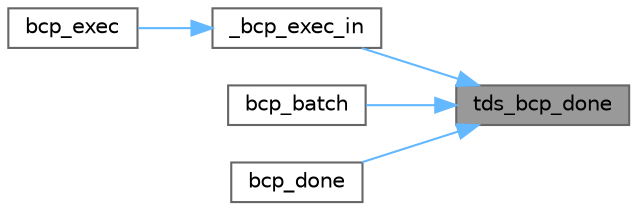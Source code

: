 digraph "tds_bcp_done"
{
 // LATEX_PDF_SIZE
  bgcolor="transparent";
  edge [fontname=Helvetica,fontsize=10,labelfontname=Helvetica,labelfontsize=10];
  node [fontname=Helvetica,fontsize=10,shape=box,height=0.2,width=0.4];
  rankdir="RL";
  Node1 [id="Node000001",label="tds_bcp_done",height=0.2,width=0.4,color="gray40", fillcolor="grey60", style="filled", fontcolor="black",tooltip="Tell we finished sending BCP data to server."];
  Node1 -> Node2 [id="edge1_Node000001_Node000002",dir="back",color="steelblue1",style="solid",tooltip=" "];
  Node2 [id="Node000002",label="_bcp_exec_in",height=0.2,width=0.4,color="grey40", fillcolor="white", style="filled",URL="$a00566.html#ga7370f1223f13510d6b33e98f2de09fb5",tooltip=" "];
  Node2 -> Node3 [id="edge2_Node000002_Node000003",dir="back",color="steelblue1",style="solid",tooltip=" "];
  Node3 [id="Node000003",label="bcp_exec",height=0.2,width=0.4,color="grey40", fillcolor="white", style="filled",URL="$a00565.html#ga7a184158b27a50f713e9cfae3b746209",tooltip="Write a datafile to a table."];
  Node1 -> Node4 [id="edge3_Node000001_Node000004",dir="back",color="steelblue1",style="solid",tooltip=" "];
  Node4 [id="Node000004",label="bcp_batch",height=0.2,width=0.4,color="grey40", fillcolor="white", style="filled",URL="$a00565.html#gaa23f8e5c7f437a94746c90292dd1cb01",tooltip="Commit a set of rows to the table."];
  Node1 -> Node5 [id="edge4_Node000001_Node000005",dir="back",color="steelblue1",style="solid",tooltip=" "];
  Node5 [id="Node000005",label="bcp_done",height=0.2,width=0.4,color="grey40", fillcolor="white", style="filled",URL="$a00565.html#ga8b85f79f53a62ac7a728fe626d609b65",tooltip="Conclude the transfer of data from program variables."];
}
